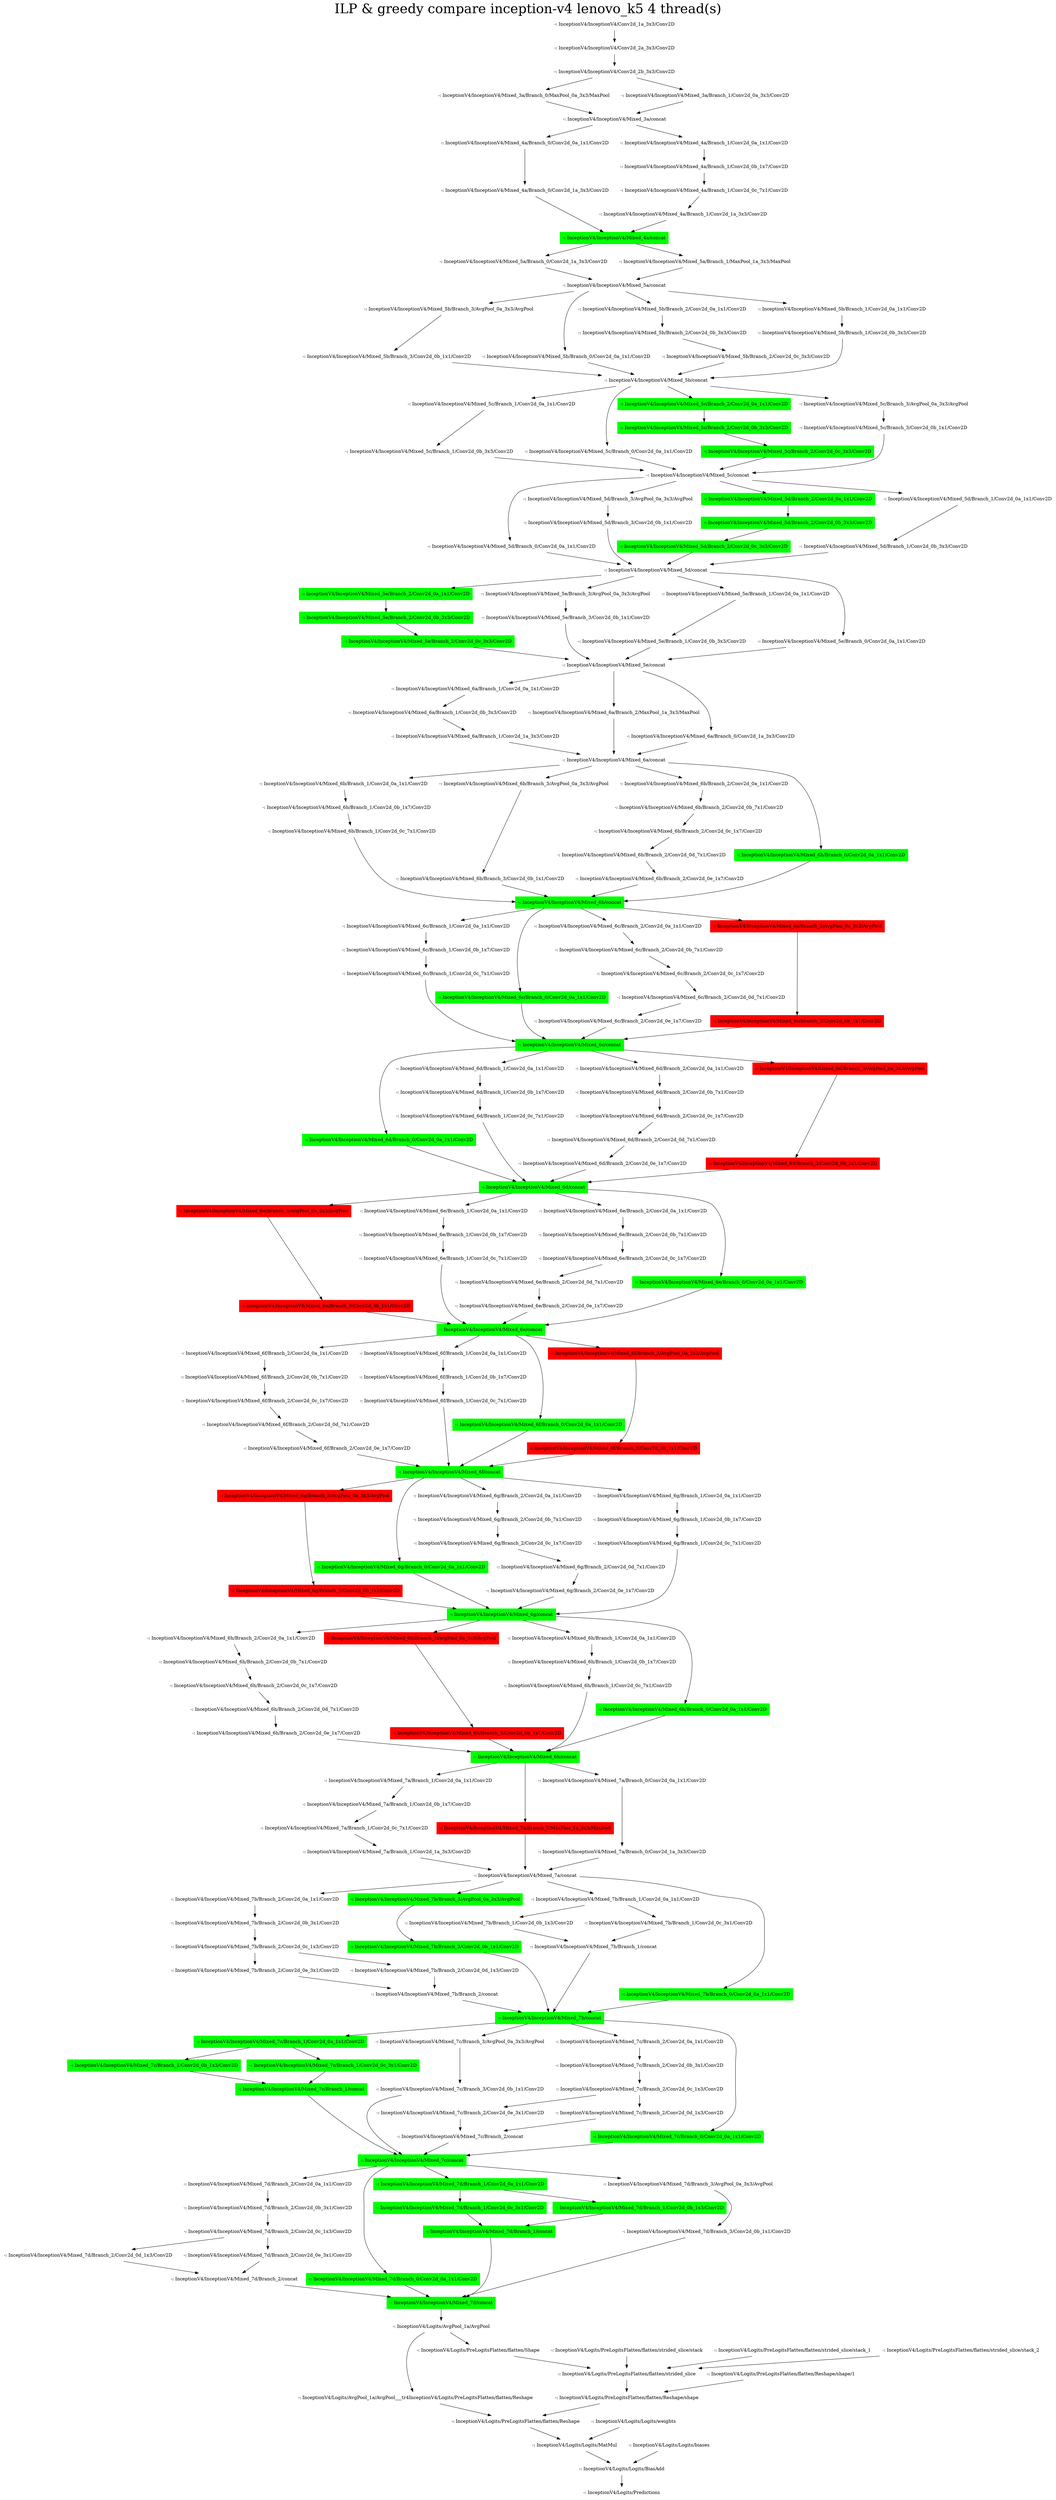 digraph G {
label     = "ILP & greedy compare inception-v4 lenovo_k5 4 thread(s)"
    labelloc  =  t // t: Place the graph's title on top.
    fontsize  = 40 // Make title stand out by giving a large font size
    fontcolor = black"-: InceptionV4/InceptionV4/Conv2d_1a_3x3/Conv2D"->"-: InceptionV4/InceptionV4/Conv2d_2a_3x3/Conv2D";
"-: InceptionV4/InceptionV4/Conv2d_1a_3x3/Conv2D" [shape=box,style=filled,color=white];
"-: InceptionV4/InceptionV4/Conv2d_2a_3x3/Conv2D"->"-: InceptionV4/InceptionV4/Conv2d_2b_3x3/Conv2D";
"-: InceptionV4/InceptionV4/Conv2d_2a_3x3/Conv2D" [shape=box,style=filled,color=white];
"-: InceptionV4/InceptionV4/Conv2d_2b_3x3/Conv2D"->"-: InceptionV4/InceptionV4/Mixed_3a/Branch_0/MaxPool_0a_3x3/MaxPool";
"-: InceptionV4/InceptionV4/Conv2d_2b_3x3/Conv2D"->"-: InceptionV4/InceptionV4/Mixed_3a/Branch_1/Conv2d_0a_3x3/Conv2D";
"-: InceptionV4/InceptionV4/Conv2d_2b_3x3/Conv2D" [shape=box,style=filled,color=white];
"-: InceptionV4/InceptionV4/Mixed_3a/Branch_0/MaxPool_0a_3x3/MaxPool"->"-: InceptionV4/InceptionV4/Mixed_3a/concat";
"-: InceptionV4/InceptionV4/Mixed_3a/Branch_0/MaxPool_0a_3x3/MaxPool" [shape=box,style=filled,color=white];
"-: InceptionV4/InceptionV4/Mixed_3a/Branch_1/Conv2d_0a_3x3/Conv2D"->"-: InceptionV4/InceptionV4/Mixed_3a/concat";
"-: InceptionV4/InceptionV4/Mixed_3a/Branch_1/Conv2d_0a_3x3/Conv2D" [shape=box,style=filled,color=white];
"-: InceptionV4/InceptionV4/Mixed_3a/concat"->"-: InceptionV4/InceptionV4/Mixed_4a/Branch_0/Conv2d_0a_1x1/Conv2D";
"-: InceptionV4/InceptionV4/Mixed_3a/concat"->"-: InceptionV4/InceptionV4/Mixed_4a/Branch_1/Conv2d_0a_1x1/Conv2D";
"-: InceptionV4/InceptionV4/Mixed_3a/concat" [shape=box,style=filled,color=white];
"-: InceptionV4/InceptionV4/Mixed_4a/Branch_0/Conv2d_0a_1x1/Conv2D"->"-: InceptionV4/InceptionV4/Mixed_4a/Branch_0/Conv2d_1a_3x3/Conv2D";
"-: InceptionV4/InceptionV4/Mixed_4a/Branch_0/Conv2d_0a_1x1/Conv2D" [shape=box,style=filled,color=white];
"-: InceptionV4/InceptionV4/Mixed_4a/Branch_0/Conv2d_1a_3x3/Conv2D"->"-: InceptionV4/InceptionV4/Mixed_4a/concat";
"-: InceptionV4/InceptionV4/Mixed_4a/Branch_0/Conv2d_1a_3x3/Conv2D" [shape=box,style=filled,color=white];
"-: InceptionV4/InceptionV4/Mixed_4a/Branch_1/Conv2d_0a_1x1/Conv2D"->"-: InceptionV4/InceptionV4/Mixed_4a/Branch_1/Conv2d_0b_1x7/Conv2D";
"-: InceptionV4/InceptionV4/Mixed_4a/Branch_1/Conv2d_0a_1x1/Conv2D" [shape=box,style=filled,color=white];
"-: InceptionV4/InceptionV4/Mixed_4a/Branch_1/Conv2d_0b_1x7/Conv2D"->"-: InceptionV4/InceptionV4/Mixed_4a/Branch_1/Conv2d_0c_7x1/Conv2D";
"-: InceptionV4/InceptionV4/Mixed_4a/Branch_1/Conv2d_0b_1x7/Conv2D" [shape=box,style=filled,color=white];
"-: InceptionV4/InceptionV4/Mixed_4a/Branch_1/Conv2d_0c_7x1/Conv2D"->"-: InceptionV4/InceptionV4/Mixed_4a/Branch_1/Conv2d_1a_3x3/Conv2D";
"-: InceptionV4/InceptionV4/Mixed_4a/Branch_1/Conv2d_0c_7x1/Conv2D" [shape=box,style=filled,color=white];
"-: InceptionV4/InceptionV4/Mixed_4a/Branch_1/Conv2d_1a_3x3/Conv2D"->"-: InceptionV4/InceptionV4/Mixed_4a/concat";
"-: InceptionV4/InceptionV4/Mixed_4a/Branch_1/Conv2d_1a_3x3/Conv2D" [shape=box,style=filled,color=white];
"-: InceptionV4/InceptionV4/Mixed_4a/concat"->"-: InceptionV4/InceptionV4/Mixed_5a/Branch_0/Conv2d_1a_3x3/Conv2D";
"-: InceptionV4/InceptionV4/Mixed_4a/concat"->"-: InceptionV4/InceptionV4/Mixed_5a/Branch_1/MaxPool_1a_3x3/MaxPool";
"-: InceptionV4/InceptionV4/Mixed_4a/concat" [shape=box,style=filled,color=green];
"-: InceptionV4/InceptionV4/Mixed_5a/Branch_0/Conv2d_1a_3x3/Conv2D"->"-: InceptionV4/InceptionV4/Mixed_5a/concat";
"-: InceptionV4/InceptionV4/Mixed_5a/Branch_0/Conv2d_1a_3x3/Conv2D" [shape=box,style=filled,color=white];
"-: InceptionV4/InceptionV4/Mixed_5a/Branch_1/MaxPool_1a_3x3/MaxPool"->"-: InceptionV4/InceptionV4/Mixed_5a/concat";
"-: InceptionV4/InceptionV4/Mixed_5a/Branch_1/MaxPool_1a_3x3/MaxPool" [shape=box,style=filled,color=white];
"-: InceptionV4/InceptionV4/Mixed_5a/concat"->"-: InceptionV4/InceptionV4/Mixed_5b/Branch_3/AvgPool_0a_3x3/AvgPool";
"-: InceptionV4/InceptionV4/Mixed_5a/concat"->"-: InceptionV4/InceptionV4/Mixed_5b/Branch_0/Conv2d_0a_1x1/Conv2D";
"-: InceptionV4/InceptionV4/Mixed_5a/concat"->"-: InceptionV4/InceptionV4/Mixed_5b/Branch_2/Conv2d_0a_1x1/Conv2D";
"-: InceptionV4/InceptionV4/Mixed_5a/concat"->"-: InceptionV4/InceptionV4/Mixed_5b/Branch_1/Conv2d_0a_1x1/Conv2D";
"-: InceptionV4/InceptionV4/Mixed_5a/concat" [shape=box,style=filled,color=white];
"-: InceptionV4/InceptionV4/Mixed_5b/Branch_0/Conv2d_0a_1x1/Conv2D"->"-: InceptionV4/InceptionV4/Mixed_5b/concat";
"-: InceptionV4/InceptionV4/Mixed_5b/Branch_0/Conv2d_0a_1x1/Conv2D" [shape=box,style=filled,color=white];
"-: InceptionV4/InceptionV4/Mixed_5b/Branch_1/Conv2d_0a_1x1/Conv2D"->"-: InceptionV4/InceptionV4/Mixed_5b/Branch_1/Conv2d_0b_3x3/Conv2D";
"-: InceptionV4/InceptionV4/Mixed_5b/Branch_1/Conv2d_0a_1x1/Conv2D" [shape=box,style=filled,color=white];
"-: InceptionV4/InceptionV4/Mixed_5b/Branch_1/Conv2d_0b_3x3/Conv2D"->"-: InceptionV4/InceptionV4/Mixed_5b/concat";
"-: InceptionV4/InceptionV4/Mixed_5b/Branch_1/Conv2d_0b_3x3/Conv2D" [shape=box,style=filled,color=white];
"-: InceptionV4/InceptionV4/Mixed_5b/Branch_2/Conv2d_0a_1x1/Conv2D"->"-: InceptionV4/InceptionV4/Mixed_5b/Branch_2/Conv2d_0b_3x3/Conv2D";
"-: InceptionV4/InceptionV4/Mixed_5b/Branch_2/Conv2d_0a_1x1/Conv2D" [shape=box,style=filled,color=white];
"-: InceptionV4/InceptionV4/Mixed_5b/Branch_2/Conv2d_0b_3x3/Conv2D"->"-: InceptionV4/InceptionV4/Mixed_5b/Branch_2/Conv2d_0c_3x3/Conv2D";
"-: InceptionV4/InceptionV4/Mixed_5b/Branch_2/Conv2d_0b_3x3/Conv2D" [shape=box,style=filled,color=white];
"-: InceptionV4/InceptionV4/Mixed_5b/Branch_2/Conv2d_0c_3x3/Conv2D"->"-: InceptionV4/InceptionV4/Mixed_5b/concat";
"-: InceptionV4/InceptionV4/Mixed_5b/Branch_2/Conv2d_0c_3x3/Conv2D" [shape=box,style=filled,color=white];
"-: InceptionV4/InceptionV4/Mixed_5b/Branch_3/AvgPool_0a_3x3/AvgPool"->"-: InceptionV4/InceptionV4/Mixed_5b/Branch_3/Conv2d_0b_1x1/Conv2D";
"-: InceptionV4/InceptionV4/Mixed_5b/Branch_3/AvgPool_0a_3x3/AvgPool" [shape=box,style=filled,color=white];
"-: InceptionV4/InceptionV4/Mixed_5b/Branch_3/Conv2d_0b_1x1/Conv2D"->"-: InceptionV4/InceptionV4/Mixed_5b/concat";
"-: InceptionV4/InceptionV4/Mixed_5b/Branch_3/Conv2d_0b_1x1/Conv2D" [shape=box,style=filled,color=white];
"-: InceptionV4/InceptionV4/Mixed_5b/concat"->"-: InceptionV4/InceptionV4/Mixed_5c/Branch_1/Conv2d_0a_1x1/Conv2D";
"-: InceptionV4/InceptionV4/Mixed_5b/concat"->"-: InceptionV4/InceptionV4/Mixed_5c/Branch_0/Conv2d_0a_1x1/Conv2D";
"-: InceptionV4/InceptionV4/Mixed_5b/concat"->"-: InceptionV4/InceptionV4/Mixed_5c/Branch_2/Conv2d_0a_1x1/Conv2D";
"-: InceptionV4/InceptionV4/Mixed_5b/concat"->"-: InceptionV4/InceptionV4/Mixed_5c/Branch_3/AvgPool_0a_3x3/AvgPool";
"-: InceptionV4/InceptionV4/Mixed_5b/concat" [shape=box,style=filled,color=white];
"-: InceptionV4/InceptionV4/Mixed_5c/Branch_0/Conv2d_0a_1x1/Conv2D"->"-: InceptionV4/InceptionV4/Mixed_5c/concat";
"-: InceptionV4/InceptionV4/Mixed_5c/Branch_0/Conv2d_0a_1x1/Conv2D" [shape=box,style=filled,color=white];
"-: InceptionV4/InceptionV4/Mixed_5c/Branch_1/Conv2d_0a_1x1/Conv2D"->"-: InceptionV4/InceptionV4/Mixed_5c/Branch_1/Conv2d_0b_3x3/Conv2D";
"-: InceptionV4/InceptionV4/Mixed_5c/Branch_1/Conv2d_0a_1x1/Conv2D" [shape=box,style=filled,color=white];
"-: InceptionV4/InceptionV4/Mixed_5c/Branch_1/Conv2d_0b_3x3/Conv2D"->"-: InceptionV4/InceptionV4/Mixed_5c/concat";
"-: InceptionV4/InceptionV4/Mixed_5c/Branch_1/Conv2d_0b_3x3/Conv2D" [shape=box,style=filled,color=white];
"-: InceptionV4/InceptionV4/Mixed_5c/Branch_2/Conv2d_0a_1x1/Conv2D"->"-: InceptionV4/InceptionV4/Mixed_5c/Branch_2/Conv2d_0b_3x3/Conv2D";
"-: InceptionV4/InceptionV4/Mixed_5c/Branch_2/Conv2d_0a_1x1/Conv2D" [shape=box,style=filled,color=green];
"-: InceptionV4/InceptionV4/Mixed_5c/Branch_2/Conv2d_0b_3x3/Conv2D"->"-: InceptionV4/InceptionV4/Mixed_5c/Branch_2/Conv2d_0c_3x3/Conv2D";
"-: InceptionV4/InceptionV4/Mixed_5c/Branch_2/Conv2d_0b_3x3/Conv2D" [shape=box,style=filled,color=green];
"-: InceptionV4/InceptionV4/Mixed_5c/Branch_2/Conv2d_0c_3x3/Conv2D"->"-: InceptionV4/InceptionV4/Mixed_5c/concat";
"-: InceptionV4/InceptionV4/Mixed_5c/Branch_2/Conv2d_0c_3x3/Conv2D" [shape=box,style=filled,color=green];
"-: InceptionV4/InceptionV4/Mixed_5c/Branch_3/AvgPool_0a_3x3/AvgPool"->"-: InceptionV4/InceptionV4/Mixed_5c/Branch_3/Conv2d_0b_1x1/Conv2D";
"-: InceptionV4/InceptionV4/Mixed_5c/Branch_3/AvgPool_0a_3x3/AvgPool" [shape=box,style=filled,color=white];
"-: InceptionV4/InceptionV4/Mixed_5c/Branch_3/Conv2d_0b_1x1/Conv2D"->"-: InceptionV4/InceptionV4/Mixed_5c/concat";
"-: InceptionV4/InceptionV4/Mixed_5c/Branch_3/Conv2d_0b_1x1/Conv2D" [shape=box,style=filled,color=white];
"-: InceptionV4/InceptionV4/Mixed_5c/concat"->"-: InceptionV4/InceptionV4/Mixed_5d/Branch_0/Conv2d_0a_1x1/Conv2D";
"-: InceptionV4/InceptionV4/Mixed_5c/concat"->"-: InceptionV4/InceptionV4/Mixed_5d/Branch_3/AvgPool_0a_3x3/AvgPool";
"-: InceptionV4/InceptionV4/Mixed_5c/concat"->"-: InceptionV4/InceptionV4/Mixed_5d/Branch_2/Conv2d_0a_1x1/Conv2D";
"-: InceptionV4/InceptionV4/Mixed_5c/concat"->"-: InceptionV4/InceptionV4/Mixed_5d/Branch_1/Conv2d_0a_1x1/Conv2D";
"-: InceptionV4/InceptionV4/Mixed_5c/concat" [shape=box,style=filled,color=white];
"-: InceptionV4/InceptionV4/Mixed_5d/Branch_0/Conv2d_0a_1x1/Conv2D"->"-: InceptionV4/InceptionV4/Mixed_5d/concat";
"-: InceptionV4/InceptionV4/Mixed_5d/Branch_0/Conv2d_0a_1x1/Conv2D" [shape=box,style=filled,color=white];
"-: InceptionV4/InceptionV4/Mixed_5d/Branch_1/Conv2d_0a_1x1/Conv2D"->"-: InceptionV4/InceptionV4/Mixed_5d/Branch_1/Conv2d_0b_3x3/Conv2D";
"-: InceptionV4/InceptionV4/Mixed_5d/Branch_1/Conv2d_0a_1x1/Conv2D" [shape=box,style=filled,color=white];
"-: InceptionV4/InceptionV4/Mixed_5d/Branch_1/Conv2d_0b_3x3/Conv2D"->"-: InceptionV4/InceptionV4/Mixed_5d/concat";
"-: InceptionV4/InceptionV4/Mixed_5d/Branch_1/Conv2d_0b_3x3/Conv2D" [shape=box,style=filled,color=white];
"-: InceptionV4/InceptionV4/Mixed_5d/Branch_2/Conv2d_0a_1x1/Conv2D"->"-: InceptionV4/InceptionV4/Mixed_5d/Branch_2/Conv2d_0b_3x3/Conv2D";
"-: InceptionV4/InceptionV4/Mixed_5d/Branch_2/Conv2d_0a_1x1/Conv2D" [shape=box,style=filled,color=green];
"-: InceptionV4/InceptionV4/Mixed_5d/Branch_2/Conv2d_0b_3x3/Conv2D"->"-: InceptionV4/InceptionV4/Mixed_5d/Branch_2/Conv2d_0c_3x3/Conv2D";
"-: InceptionV4/InceptionV4/Mixed_5d/Branch_2/Conv2d_0b_3x3/Conv2D" [shape=box,style=filled,color=green];
"-: InceptionV4/InceptionV4/Mixed_5d/Branch_2/Conv2d_0c_3x3/Conv2D"->"-: InceptionV4/InceptionV4/Mixed_5d/concat";
"-: InceptionV4/InceptionV4/Mixed_5d/Branch_2/Conv2d_0c_3x3/Conv2D" [shape=box,style=filled,color=green];
"-: InceptionV4/InceptionV4/Mixed_5d/Branch_3/AvgPool_0a_3x3/AvgPool"->"-: InceptionV4/InceptionV4/Mixed_5d/Branch_3/Conv2d_0b_1x1/Conv2D";
"-: InceptionV4/InceptionV4/Mixed_5d/Branch_3/AvgPool_0a_3x3/AvgPool" [shape=box,style=filled,color=white];
"-: InceptionV4/InceptionV4/Mixed_5d/Branch_3/Conv2d_0b_1x1/Conv2D"->"-: InceptionV4/InceptionV4/Mixed_5d/concat";
"-: InceptionV4/InceptionV4/Mixed_5d/Branch_3/Conv2d_0b_1x1/Conv2D" [shape=box,style=filled,color=white];
"-: InceptionV4/InceptionV4/Mixed_5d/concat"->"-: InceptionV4/InceptionV4/Mixed_5e/Branch_2/Conv2d_0a_1x1/Conv2D";
"-: InceptionV4/InceptionV4/Mixed_5d/concat"->"-: InceptionV4/InceptionV4/Mixed_5e/Branch_3/AvgPool_0a_3x3/AvgPool";
"-: InceptionV4/InceptionV4/Mixed_5d/concat"->"-: InceptionV4/InceptionV4/Mixed_5e/Branch_1/Conv2d_0a_1x1/Conv2D";
"-: InceptionV4/InceptionV4/Mixed_5d/concat"->"-: InceptionV4/InceptionV4/Mixed_5e/Branch_0/Conv2d_0a_1x1/Conv2D";
"-: InceptionV4/InceptionV4/Mixed_5d/concat" [shape=box,style=filled,color=white];
"-: InceptionV4/InceptionV4/Mixed_5e/Branch_0/Conv2d_0a_1x1/Conv2D"->"-: InceptionV4/InceptionV4/Mixed_5e/concat";
"-: InceptionV4/InceptionV4/Mixed_5e/Branch_0/Conv2d_0a_1x1/Conv2D" [shape=box,style=filled,color=white];
"-: InceptionV4/InceptionV4/Mixed_5e/Branch_1/Conv2d_0a_1x1/Conv2D"->"-: InceptionV4/InceptionV4/Mixed_5e/Branch_1/Conv2d_0b_3x3/Conv2D";
"-: InceptionV4/InceptionV4/Mixed_5e/Branch_1/Conv2d_0a_1x1/Conv2D" [shape=box,style=filled,color=white];
"-: InceptionV4/InceptionV4/Mixed_5e/Branch_1/Conv2d_0b_3x3/Conv2D"->"-: InceptionV4/InceptionV4/Mixed_5e/concat";
"-: InceptionV4/InceptionV4/Mixed_5e/Branch_1/Conv2d_0b_3x3/Conv2D" [shape=box,style=filled,color=white];
"-: InceptionV4/InceptionV4/Mixed_5e/Branch_2/Conv2d_0a_1x1/Conv2D"->"-: InceptionV4/InceptionV4/Mixed_5e/Branch_2/Conv2d_0b_3x3/Conv2D";
"-: InceptionV4/InceptionV4/Mixed_5e/Branch_2/Conv2d_0a_1x1/Conv2D" [shape=box,style=filled,color=green];
"-: InceptionV4/InceptionV4/Mixed_5e/Branch_2/Conv2d_0b_3x3/Conv2D"->"-: InceptionV4/InceptionV4/Mixed_5e/Branch_2/Conv2d_0c_3x3/Conv2D";
"-: InceptionV4/InceptionV4/Mixed_5e/Branch_2/Conv2d_0b_3x3/Conv2D" [shape=box,style=filled,color=green];
"-: InceptionV4/InceptionV4/Mixed_5e/Branch_2/Conv2d_0c_3x3/Conv2D"->"-: InceptionV4/InceptionV4/Mixed_5e/concat";
"-: InceptionV4/InceptionV4/Mixed_5e/Branch_2/Conv2d_0c_3x3/Conv2D" [shape=box,style=filled,color=green];
"-: InceptionV4/InceptionV4/Mixed_5e/Branch_3/AvgPool_0a_3x3/AvgPool"->"-: InceptionV4/InceptionV4/Mixed_5e/Branch_3/Conv2d_0b_1x1/Conv2D";
"-: InceptionV4/InceptionV4/Mixed_5e/Branch_3/AvgPool_0a_3x3/AvgPool" [shape=box,style=filled,color=white];
"-: InceptionV4/InceptionV4/Mixed_5e/Branch_3/Conv2d_0b_1x1/Conv2D"->"-: InceptionV4/InceptionV4/Mixed_5e/concat";
"-: InceptionV4/InceptionV4/Mixed_5e/Branch_3/Conv2d_0b_1x1/Conv2D" [shape=box,style=filled,color=white];
"-: InceptionV4/InceptionV4/Mixed_5e/concat"->"-: InceptionV4/InceptionV4/Mixed_6a/Branch_1/Conv2d_0a_1x1/Conv2D";
"-: InceptionV4/InceptionV4/Mixed_5e/concat"->"-: InceptionV4/InceptionV4/Mixed_6a/Branch_2/MaxPool_1a_3x3/MaxPool";
"-: InceptionV4/InceptionV4/Mixed_5e/concat"->"-: InceptionV4/InceptionV4/Mixed_6a/Branch_0/Conv2d_1a_3x3/Conv2D";
"-: InceptionV4/InceptionV4/Mixed_5e/concat" [shape=box,style=filled,color=white];
"-: InceptionV4/InceptionV4/Mixed_6a/Branch_0/Conv2d_1a_3x3/Conv2D"->"-: InceptionV4/InceptionV4/Mixed_6a/concat";
"-: InceptionV4/InceptionV4/Mixed_6a/Branch_0/Conv2d_1a_3x3/Conv2D" [shape=box,style=filled,color=white];
"-: InceptionV4/InceptionV4/Mixed_6a/Branch_1/Conv2d_0a_1x1/Conv2D"->"-: InceptionV4/InceptionV4/Mixed_6a/Branch_1/Conv2d_0b_3x3/Conv2D";
"-: InceptionV4/InceptionV4/Mixed_6a/Branch_1/Conv2d_0a_1x1/Conv2D" [shape=box,style=filled,color=white];
"-: InceptionV4/InceptionV4/Mixed_6a/Branch_1/Conv2d_0b_3x3/Conv2D"->"-: InceptionV4/InceptionV4/Mixed_6a/Branch_1/Conv2d_1a_3x3/Conv2D";
"-: InceptionV4/InceptionV4/Mixed_6a/Branch_1/Conv2d_0b_3x3/Conv2D" [shape=box,style=filled,color=white];
"-: InceptionV4/InceptionV4/Mixed_6a/Branch_1/Conv2d_1a_3x3/Conv2D"->"-: InceptionV4/InceptionV4/Mixed_6a/concat";
"-: InceptionV4/InceptionV4/Mixed_6a/Branch_1/Conv2d_1a_3x3/Conv2D" [shape=box,style=filled,color=white];
"-: InceptionV4/InceptionV4/Mixed_6a/Branch_2/MaxPool_1a_3x3/MaxPool"->"-: InceptionV4/InceptionV4/Mixed_6a/concat";
"-: InceptionV4/InceptionV4/Mixed_6a/Branch_2/MaxPool_1a_3x3/MaxPool" [shape=box,style=filled,color=white];
"-: InceptionV4/InceptionV4/Mixed_6a/concat"->"-: InceptionV4/InceptionV4/Mixed_6b/Branch_1/Conv2d_0a_1x1/Conv2D";
"-: InceptionV4/InceptionV4/Mixed_6a/concat"->"-: InceptionV4/InceptionV4/Mixed_6b/Branch_3/AvgPool_0a_3x3/AvgPool";
"-: InceptionV4/InceptionV4/Mixed_6a/concat"->"-: InceptionV4/InceptionV4/Mixed_6b/Branch_2/Conv2d_0a_1x1/Conv2D";
"-: InceptionV4/InceptionV4/Mixed_6a/concat"->"-: InceptionV4/InceptionV4/Mixed_6b/Branch_0/Conv2d_0a_1x1/Conv2D";
"-: InceptionV4/InceptionV4/Mixed_6a/concat" [shape=box,style=filled,color=white];
"-: InceptionV4/InceptionV4/Mixed_6b/Branch_0/Conv2d_0a_1x1/Conv2D"->"-: InceptionV4/InceptionV4/Mixed_6b/concat";
"-: InceptionV4/InceptionV4/Mixed_6b/Branch_0/Conv2d_0a_1x1/Conv2D" [shape=box,style=filled,color=green];
"-: InceptionV4/InceptionV4/Mixed_6b/Branch_1/Conv2d_0a_1x1/Conv2D"->"-: InceptionV4/InceptionV4/Mixed_6b/Branch_1/Conv2d_0b_1x7/Conv2D";
"-: InceptionV4/InceptionV4/Mixed_6b/Branch_1/Conv2d_0a_1x1/Conv2D" [shape=box,style=filled,color=white];
"-: InceptionV4/InceptionV4/Mixed_6b/Branch_1/Conv2d_0b_1x7/Conv2D"->"-: InceptionV4/InceptionV4/Mixed_6b/Branch_1/Conv2d_0c_7x1/Conv2D";
"-: InceptionV4/InceptionV4/Mixed_6b/Branch_1/Conv2d_0b_1x7/Conv2D" [shape=box,style=filled,color=white];
"-: InceptionV4/InceptionV4/Mixed_6b/Branch_1/Conv2d_0c_7x1/Conv2D"->"-: InceptionV4/InceptionV4/Mixed_6b/concat";
"-: InceptionV4/InceptionV4/Mixed_6b/Branch_1/Conv2d_0c_7x1/Conv2D" [shape=box,style=filled,color=white];
"-: InceptionV4/InceptionV4/Mixed_6b/Branch_2/Conv2d_0a_1x1/Conv2D"->"-: InceptionV4/InceptionV4/Mixed_6b/Branch_2/Conv2d_0b_7x1/Conv2D";
"-: InceptionV4/InceptionV4/Mixed_6b/Branch_2/Conv2d_0a_1x1/Conv2D" [shape=box,style=filled,color=white];
"-: InceptionV4/InceptionV4/Mixed_6b/Branch_2/Conv2d_0b_7x1/Conv2D"->"-: InceptionV4/InceptionV4/Mixed_6b/Branch_2/Conv2d_0c_1x7/Conv2D";
"-: InceptionV4/InceptionV4/Mixed_6b/Branch_2/Conv2d_0b_7x1/Conv2D" [shape=box,style=filled,color=white];
"-: InceptionV4/InceptionV4/Mixed_6b/Branch_2/Conv2d_0c_1x7/Conv2D"->"-: InceptionV4/InceptionV4/Mixed_6b/Branch_2/Conv2d_0d_7x1/Conv2D";
"-: InceptionV4/InceptionV4/Mixed_6b/Branch_2/Conv2d_0c_1x7/Conv2D" [shape=box,style=filled,color=white];
"-: InceptionV4/InceptionV4/Mixed_6b/Branch_2/Conv2d_0d_7x1/Conv2D"->"-: InceptionV4/InceptionV4/Mixed_6b/Branch_2/Conv2d_0e_1x7/Conv2D";
"-: InceptionV4/InceptionV4/Mixed_6b/Branch_2/Conv2d_0d_7x1/Conv2D" [shape=box,style=filled,color=white];
"-: InceptionV4/InceptionV4/Mixed_6b/Branch_2/Conv2d_0e_1x7/Conv2D"->"-: InceptionV4/InceptionV4/Mixed_6b/concat";
"-: InceptionV4/InceptionV4/Mixed_6b/Branch_2/Conv2d_0e_1x7/Conv2D" [shape=box,style=filled,color=white];
"-: InceptionV4/InceptionV4/Mixed_6b/Branch_3/AvgPool_0a_3x3/AvgPool"->"-: InceptionV4/InceptionV4/Mixed_6b/Branch_3/Conv2d_0b_1x1/Conv2D";
"-: InceptionV4/InceptionV4/Mixed_6b/Branch_3/AvgPool_0a_3x3/AvgPool" [shape=box,style=filled,color=white];
"-: InceptionV4/InceptionV4/Mixed_6b/Branch_3/Conv2d_0b_1x1/Conv2D"->"-: InceptionV4/InceptionV4/Mixed_6b/concat";
"-: InceptionV4/InceptionV4/Mixed_6b/Branch_3/Conv2d_0b_1x1/Conv2D" [shape=box,style=filled,color=white];
"-: InceptionV4/InceptionV4/Mixed_6b/concat"->"-: InceptionV4/InceptionV4/Mixed_6c/Branch_1/Conv2d_0a_1x1/Conv2D";
"-: InceptionV4/InceptionV4/Mixed_6b/concat"->"-: InceptionV4/InceptionV4/Mixed_6c/Branch_0/Conv2d_0a_1x1/Conv2D";
"-: InceptionV4/InceptionV4/Mixed_6b/concat"->"-: InceptionV4/InceptionV4/Mixed_6c/Branch_2/Conv2d_0a_1x1/Conv2D";
"-: InceptionV4/InceptionV4/Mixed_6b/concat"->"-: InceptionV4/InceptionV4/Mixed_6c/Branch_3/AvgPool_0a_3x3/AvgPool";
"-: InceptionV4/InceptionV4/Mixed_6b/concat" [shape=box,style=filled,color=green];
"-: InceptionV4/InceptionV4/Mixed_6c/Branch_0/Conv2d_0a_1x1/Conv2D"->"-: InceptionV4/InceptionV4/Mixed_6c/concat";
"-: InceptionV4/InceptionV4/Mixed_6c/Branch_0/Conv2d_0a_1x1/Conv2D" [shape=box,style=filled,color=green];
"-: InceptionV4/InceptionV4/Mixed_6c/Branch_1/Conv2d_0a_1x1/Conv2D"->"-: InceptionV4/InceptionV4/Mixed_6c/Branch_1/Conv2d_0b_1x7/Conv2D";
"-: InceptionV4/InceptionV4/Mixed_6c/Branch_1/Conv2d_0a_1x1/Conv2D" [shape=box,style=filled,color=white];
"-: InceptionV4/InceptionV4/Mixed_6c/Branch_1/Conv2d_0b_1x7/Conv2D"->"-: InceptionV4/InceptionV4/Mixed_6c/Branch_1/Conv2d_0c_7x1/Conv2D";
"-: InceptionV4/InceptionV4/Mixed_6c/Branch_1/Conv2d_0b_1x7/Conv2D" [shape=box,style=filled,color=white];
"-: InceptionV4/InceptionV4/Mixed_6c/Branch_1/Conv2d_0c_7x1/Conv2D"->"-: InceptionV4/InceptionV4/Mixed_6c/concat";
"-: InceptionV4/InceptionV4/Mixed_6c/Branch_1/Conv2d_0c_7x1/Conv2D" [shape=box,style=filled,color=white];
"-: InceptionV4/InceptionV4/Mixed_6c/Branch_2/Conv2d_0a_1x1/Conv2D"->"-: InceptionV4/InceptionV4/Mixed_6c/Branch_2/Conv2d_0b_7x1/Conv2D";
"-: InceptionV4/InceptionV4/Mixed_6c/Branch_2/Conv2d_0a_1x1/Conv2D" [shape=box,style=filled,color=white];
"-: InceptionV4/InceptionV4/Mixed_6c/Branch_2/Conv2d_0b_7x1/Conv2D"->"-: InceptionV4/InceptionV4/Mixed_6c/Branch_2/Conv2d_0c_1x7/Conv2D";
"-: InceptionV4/InceptionV4/Mixed_6c/Branch_2/Conv2d_0b_7x1/Conv2D" [shape=box,style=filled,color=white];
"-: InceptionV4/InceptionV4/Mixed_6c/Branch_2/Conv2d_0c_1x7/Conv2D"->"-: InceptionV4/InceptionV4/Mixed_6c/Branch_2/Conv2d_0d_7x1/Conv2D";
"-: InceptionV4/InceptionV4/Mixed_6c/Branch_2/Conv2d_0c_1x7/Conv2D" [shape=box,style=filled,color=white];
"-: InceptionV4/InceptionV4/Mixed_6c/Branch_2/Conv2d_0d_7x1/Conv2D"->"-: InceptionV4/InceptionV4/Mixed_6c/Branch_2/Conv2d_0e_1x7/Conv2D";
"-: InceptionV4/InceptionV4/Mixed_6c/Branch_2/Conv2d_0d_7x1/Conv2D" [shape=box,style=filled,color=white];
"-: InceptionV4/InceptionV4/Mixed_6c/Branch_2/Conv2d_0e_1x7/Conv2D"->"-: InceptionV4/InceptionV4/Mixed_6c/concat";
"-: InceptionV4/InceptionV4/Mixed_6c/Branch_2/Conv2d_0e_1x7/Conv2D" [shape=box,style=filled,color=white];
"-: InceptionV4/InceptionV4/Mixed_6c/Branch_3/AvgPool_0a_3x3/AvgPool"->"-: InceptionV4/InceptionV4/Mixed_6c/Branch_3/Conv2d_0b_1x1/Conv2D";
"-: InceptionV4/InceptionV4/Mixed_6c/Branch_3/AvgPool_0a_3x3/AvgPool" [shape=box,style=filled,color=red];
"-: InceptionV4/InceptionV4/Mixed_6c/Branch_3/Conv2d_0b_1x1/Conv2D"->"-: InceptionV4/InceptionV4/Mixed_6c/concat";
"-: InceptionV4/InceptionV4/Mixed_6c/Branch_3/Conv2d_0b_1x1/Conv2D" [shape=box,style=filled,color=red];
"-: InceptionV4/InceptionV4/Mixed_6c/concat"->"-: InceptionV4/InceptionV4/Mixed_6d/Branch_0/Conv2d_0a_1x1/Conv2D";
"-: InceptionV4/InceptionV4/Mixed_6c/concat"->"-: InceptionV4/InceptionV4/Mixed_6d/Branch_1/Conv2d_0a_1x1/Conv2D";
"-: InceptionV4/InceptionV4/Mixed_6c/concat"->"-: InceptionV4/InceptionV4/Mixed_6d/Branch_2/Conv2d_0a_1x1/Conv2D";
"-: InceptionV4/InceptionV4/Mixed_6c/concat"->"-: InceptionV4/InceptionV4/Mixed_6d/Branch_3/AvgPool_0a_3x3/AvgPool";
"-: InceptionV4/InceptionV4/Mixed_6c/concat" [shape=box,style=filled,color=green];
"-: InceptionV4/InceptionV4/Mixed_6d/Branch_0/Conv2d_0a_1x1/Conv2D"->"-: InceptionV4/InceptionV4/Mixed_6d/concat";
"-: InceptionV4/InceptionV4/Mixed_6d/Branch_0/Conv2d_0a_1x1/Conv2D" [shape=box,style=filled,color=green];
"-: InceptionV4/InceptionV4/Mixed_6d/Branch_1/Conv2d_0a_1x1/Conv2D"->"-: InceptionV4/InceptionV4/Mixed_6d/Branch_1/Conv2d_0b_1x7/Conv2D";
"-: InceptionV4/InceptionV4/Mixed_6d/Branch_1/Conv2d_0a_1x1/Conv2D" [shape=box,style=filled,color=white];
"-: InceptionV4/InceptionV4/Mixed_6d/Branch_1/Conv2d_0b_1x7/Conv2D"->"-: InceptionV4/InceptionV4/Mixed_6d/Branch_1/Conv2d_0c_7x1/Conv2D";
"-: InceptionV4/InceptionV4/Mixed_6d/Branch_1/Conv2d_0b_1x7/Conv2D" [shape=box,style=filled,color=white];
"-: InceptionV4/InceptionV4/Mixed_6d/Branch_1/Conv2d_0c_7x1/Conv2D"->"-: InceptionV4/InceptionV4/Mixed_6d/concat";
"-: InceptionV4/InceptionV4/Mixed_6d/Branch_1/Conv2d_0c_7x1/Conv2D" [shape=box,style=filled,color=white];
"-: InceptionV4/InceptionV4/Mixed_6d/Branch_2/Conv2d_0a_1x1/Conv2D"->"-: InceptionV4/InceptionV4/Mixed_6d/Branch_2/Conv2d_0b_7x1/Conv2D";
"-: InceptionV4/InceptionV4/Mixed_6d/Branch_2/Conv2d_0a_1x1/Conv2D" [shape=box,style=filled,color=white];
"-: InceptionV4/InceptionV4/Mixed_6d/Branch_2/Conv2d_0b_7x1/Conv2D"->"-: InceptionV4/InceptionV4/Mixed_6d/Branch_2/Conv2d_0c_1x7/Conv2D";
"-: InceptionV4/InceptionV4/Mixed_6d/Branch_2/Conv2d_0b_7x1/Conv2D" [shape=box,style=filled,color=white];
"-: InceptionV4/InceptionV4/Mixed_6d/Branch_2/Conv2d_0c_1x7/Conv2D"->"-: InceptionV4/InceptionV4/Mixed_6d/Branch_2/Conv2d_0d_7x1/Conv2D";
"-: InceptionV4/InceptionV4/Mixed_6d/Branch_2/Conv2d_0c_1x7/Conv2D" [shape=box,style=filled,color=white];
"-: InceptionV4/InceptionV4/Mixed_6d/Branch_2/Conv2d_0d_7x1/Conv2D"->"-: InceptionV4/InceptionV4/Mixed_6d/Branch_2/Conv2d_0e_1x7/Conv2D";
"-: InceptionV4/InceptionV4/Mixed_6d/Branch_2/Conv2d_0d_7x1/Conv2D" [shape=box,style=filled,color=white];
"-: InceptionV4/InceptionV4/Mixed_6d/Branch_2/Conv2d_0e_1x7/Conv2D"->"-: InceptionV4/InceptionV4/Mixed_6d/concat";
"-: InceptionV4/InceptionV4/Mixed_6d/Branch_2/Conv2d_0e_1x7/Conv2D" [shape=box,style=filled,color=white];
"-: InceptionV4/InceptionV4/Mixed_6d/Branch_3/AvgPool_0a_3x3/AvgPool"->"-: InceptionV4/InceptionV4/Mixed_6d/Branch_3/Conv2d_0b_1x1/Conv2D";
"-: InceptionV4/InceptionV4/Mixed_6d/Branch_3/AvgPool_0a_3x3/AvgPool" [shape=box,style=filled,color=red];
"-: InceptionV4/InceptionV4/Mixed_6d/Branch_3/Conv2d_0b_1x1/Conv2D"->"-: InceptionV4/InceptionV4/Mixed_6d/concat";
"-: InceptionV4/InceptionV4/Mixed_6d/Branch_3/Conv2d_0b_1x1/Conv2D" [shape=box,style=filled,color=red];
"-: InceptionV4/InceptionV4/Mixed_6d/concat"->"-: InceptionV4/InceptionV4/Mixed_6e/Branch_3/AvgPool_0a_3x3/AvgPool";
"-: InceptionV4/InceptionV4/Mixed_6d/concat"->"-: InceptionV4/InceptionV4/Mixed_6e/Branch_1/Conv2d_0a_1x1/Conv2D";
"-: InceptionV4/InceptionV4/Mixed_6d/concat"->"-: InceptionV4/InceptionV4/Mixed_6e/Branch_2/Conv2d_0a_1x1/Conv2D";
"-: InceptionV4/InceptionV4/Mixed_6d/concat"->"-: InceptionV4/InceptionV4/Mixed_6e/Branch_0/Conv2d_0a_1x1/Conv2D";
"-: InceptionV4/InceptionV4/Mixed_6d/concat" [shape=box,style=filled,color=green];
"-: InceptionV4/InceptionV4/Mixed_6e/Branch_0/Conv2d_0a_1x1/Conv2D"->"-: InceptionV4/InceptionV4/Mixed_6e/concat";
"-: InceptionV4/InceptionV4/Mixed_6e/Branch_0/Conv2d_0a_1x1/Conv2D" [shape=box,style=filled,color=green];
"-: InceptionV4/InceptionV4/Mixed_6e/Branch_1/Conv2d_0a_1x1/Conv2D"->"-: InceptionV4/InceptionV4/Mixed_6e/Branch_1/Conv2d_0b_1x7/Conv2D";
"-: InceptionV4/InceptionV4/Mixed_6e/Branch_1/Conv2d_0a_1x1/Conv2D" [shape=box,style=filled,color=white];
"-: InceptionV4/InceptionV4/Mixed_6e/Branch_1/Conv2d_0b_1x7/Conv2D"->"-: InceptionV4/InceptionV4/Mixed_6e/Branch_1/Conv2d_0c_7x1/Conv2D";
"-: InceptionV4/InceptionV4/Mixed_6e/Branch_1/Conv2d_0b_1x7/Conv2D" [shape=box,style=filled,color=white];
"-: InceptionV4/InceptionV4/Mixed_6e/Branch_1/Conv2d_0c_7x1/Conv2D"->"-: InceptionV4/InceptionV4/Mixed_6e/concat";
"-: InceptionV4/InceptionV4/Mixed_6e/Branch_1/Conv2d_0c_7x1/Conv2D" [shape=box,style=filled,color=white];
"-: InceptionV4/InceptionV4/Mixed_6e/Branch_2/Conv2d_0a_1x1/Conv2D"->"-: InceptionV4/InceptionV4/Mixed_6e/Branch_2/Conv2d_0b_7x1/Conv2D";
"-: InceptionV4/InceptionV4/Mixed_6e/Branch_2/Conv2d_0a_1x1/Conv2D" [shape=box,style=filled,color=white];
"-: InceptionV4/InceptionV4/Mixed_6e/Branch_2/Conv2d_0b_7x1/Conv2D"->"-: InceptionV4/InceptionV4/Mixed_6e/Branch_2/Conv2d_0c_1x7/Conv2D";
"-: InceptionV4/InceptionV4/Mixed_6e/Branch_2/Conv2d_0b_7x1/Conv2D" [shape=box,style=filled,color=white];
"-: InceptionV4/InceptionV4/Mixed_6e/Branch_2/Conv2d_0c_1x7/Conv2D"->"-: InceptionV4/InceptionV4/Mixed_6e/Branch_2/Conv2d_0d_7x1/Conv2D";
"-: InceptionV4/InceptionV4/Mixed_6e/Branch_2/Conv2d_0c_1x7/Conv2D" [shape=box,style=filled,color=white];
"-: InceptionV4/InceptionV4/Mixed_6e/Branch_2/Conv2d_0d_7x1/Conv2D"->"-: InceptionV4/InceptionV4/Mixed_6e/Branch_2/Conv2d_0e_1x7/Conv2D";
"-: InceptionV4/InceptionV4/Mixed_6e/Branch_2/Conv2d_0d_7x1/Conv2D" [shape=box,style=filled,color=white];
"-: InceptionV4/InceptionV4/Mixed_6e/Branch_2/Conv2d_0e_1x7/Conv2D"->"-: InceptionV4/InceptionV4/Mixed_6e/concat";
"-: InceptionV4/InceptionV4/Mixed_6e/Branch_2/Conv2d_0e_1x7/Conv2D" [shape=box,style=filled,color=white];
"-: InceptionV4/InceptionV4/Mixed_6e/Branch_3/AvgPool_0a_3x3/AvgPool"->"-: InceptionV4/InceptionV4/Mixed_6e/Branch_3/Conv2d_0b_1x1/Conv2D";
"-: InceptionV4/InceptionV4/Mixed_6e/Branch_3/AvgPool_0a_3x3/AvgPool" [shape=box,style=filled,color=red];
"-: InceptionV4/InceptionV4/Mixed_6e/Branch_3/Conv2d_0b_1x1/Conv2D"->"-: InceptionV4/InceptionV4/Mixed_6e/concat";
"-: InceptionV4/InceptionV4/Mixed_6e/Branch_3/Conv2d_0b_1x1/Conv2D" [shape=box,style=filled,color=red];
"-: InceptionV4/InceptionV4/Mixed_6e/concat"->"-: InceptionV4/InceptionV4/Mixed_6f/Branch_2/Conv2d_0a_1x1/Conv2D";
"-: InceptionV4/InceptionV4/Mixed_6e/concat"->"-: InceptionV4/InceptionV4/Mixed_6f/Branch_1/Conv2d_0a_1x1/Conv2D";
"-: InceptionV4/InceptionV4/Mixed_6e/concat"->"-: InceptionV4/InceptionV4/Mixed_6f/Branch_0/Conv2d_0a_1x1/Conv2D";
"-: InceptionV4/InceptionV4/Mixed_6e/concat"->"-: InceptionV4/InceptionV4/Mixed_6f/Branch_3/AvgPool_0a_3x3/AvgPool";
"-: InceptionV4/InceptionV4/Mixed_6e/concat" [shape=box,style=filled,color=green];
"-: InceptionV4/InceptionV4/Mixed_6f/Branch_0/Conv2d_0a_1x1/Conv2D"->"-: InceptionV4/InceptionV4/Mixed_6f/concat";
"-: InceptionV4/InceptionV4/Mixed_6f/Branch_0/Conv2d_0a_1x1/Conv2D" [shape=box,style=filled,color=green];
"-: InceptionV4/InceptionV4/Mixed_6f/Branch_1/Conv2d_0a_1x1/Conv2D"->"-: InceptionV4/InceptionV4/Mixed_6f/Branch_1/Conv2d_0b_1x7/Conv2D";
"-: InceptionV4/InceptionV4/Mixed_6f/Branch_1/Conv2d_0a_1x1/Conv2D" [shape=box,style=filled,color=white];
"-: InceptionV4/InceptionV4/Mixed_6f/Branch_1/Conv2d_0b_1x7/Conv2D"->"-: InceptionV4/InceptionV4/Mixed_6f/Branch_1/Conv2d_0c_7x1/Conv2D";
"-: InceptionV4/InceptionV4/Mixed_6f/Branch_1/Conv2d_0b_1x7/Conv2D" [shape=box,style=filled,color=white];
"-: InceptionV4/InceptionV4/Mixed_6f/Branch_1/Conv2d_0c_7x1/Conv2D"->"-: InceptionV4/InceptionV4/Mixed_6f/concat";
"-: InceptionV4/InceptionV4/Mixed_6f/Branch_1/Conv2d_0c_7x1/Conv2D" [shape=box,style=filled,color=white];
"-: InceptionV4/InceptionV4/Mixed_6f/Branch_2/Conv2d_0a_1x1/Conv2D"->"-: InceptionV4/InceptionV4/Mixed_6f/Branch_2/Conv2d_0b_7x1/Conv2D";
"-: InceptionV4/InceptionV4/Mixed_6f/Branch_2/Conv2d_0a_1x1/Conv2D" [shape=box,style=filled,color=white];
"-: InceptionV4/InceptionV4/Mixed_6f/Branch_2/Conv2d_0b_7x1/Conv2D"->"-: InceptionV4/InceptionV4/Mixed_6f/Branch_2/Conv2d_0c_1x7/Conv2D";
"-: InceptionV4/InceptionV4/Mixed_6f/Branch_2/Conv2d_0b_7x1/Conv2D" [shape=box,style=filled,color=white];
"-: InceptionV4/InceptionV4/Mixed_6f/Branch_2/Conv2d_0c_1x7/Conv2D"->"-: InceptionV4/InceptionV4/Mixed_6f/Branch_2/Conv2d_0d_7x1/Conv2D";
"-: InceptionV4/InceptionV4/Mixed_6f/Branch_2/Conv2d_0c_1x7/Conv2D" [shape=box,style=filled,color=white];
"-: InceptionV4/InceptionV4/Mixed_6f/Branch_2/Conv2d_0d_7x1/Conv2D"->"-: InceptionV4/InceptionV4/Mixed_6f/Branch_2/Conv2d_0e_1x7/Conv2D";
"-: InceptionV4/InceptionV4/Mixed_6f/Branch_2/Conv2d_0d_7x1/Conv2D" [shape=box,style=filled,color=white];
"-: InceptionV4/InceptionV4/Mixed_6f/Branch_2/Conv2d_0e_1x7/Conv2D"->"-: InceptionV4/InceptionV4/Mixed_6f/concat";
"-: InceptionV4/InceptionV4/Mixed_6f/Branch_2/Conv2d_0e_1x7/Conv2D" [shape=box,style=filled,color=white];
"-: InceptionV4/InceptionV4/Mixed_6f/Branch_3/AvgPool_0a_3x3/AvgPool"->"-: InceptionV4/InceptionV4/Mixed_6f/Branch_3/Conv2d_0b_1x1/Conv2D";
"-: InceptionV4/InceptionV4/Mixed_6f/Branch_3/AvgPool_0a_3x3/AvgPool" [shape=box,style=filled,color=red];
"-: InceptionV4/InceptionV4/Mixed_6f/Branch_3/Conv2d_0b_1x1/Conv2D"->"-: InceptionV4/InceptionV4/Mixed_6f/concat";
"-: InceptionV4/InceptionV4/Mixed_6f/Branch_3/Conv2d_0b_1x1/Conv2D" [shape=box,style=filled,color=red];
"-: InceptionV4/InceptionV4/Mixed_6f/concat"->"-: InceptionV4/InceptionV4/Mixed_6g/Branch_3/AvgPool_0a_3x3/AvgPool";
"-: InceptionV4/InceptionV4/Mixed_6f/concat"->"-: InceptionV4/InceptionV4/Mixed_6g/Branch_0/Conv2d_0a_1x1/Conv2D";
"-: InceptionV4/InceptionV4/Mixed_6f/concat"->"-: InceptionV4/InceptionV4/Mixed_6g/Branch_2/Conv2d_0a_1x1/Conv2D";
"-: InceptionV4/InceptionV4/Mixed_6f/concat"->"-: InceptionV4/InceptionV4/Mixed_6g/Branch_1/Conv2d_0a_1x1/Conv2D";
"-: InceptionV4/InceptionV4/Mixed_6f/concat" [shape=box,style=filled,color=green];
"-: InceptionV4/InceptionV4/Mixed_6g/Branch_0/Conv2d_0a_1x1/Conv2D"->"-: InceptionV4/InceptionV4/Mixed_6g/concat";
"-: InceptionV4/InceptionV4/Mixed_6g/Branch_0/Conv2d_0a_1x1/Conv2D" [shape=box,style=filled,color=green];
"-: InceptionV4/InceptionV4/Mixed_6g/Branch_1/Conv2d_0a_1x1/Conv2D"->"-: InceptionV4/InceptionV4/Mixed_6g/Branch_1/Conv2d_0b_1x7/Conv2D";
"-: InceptionV4/InceptionV4/Mixed_6g/Branch_1/Conv2d_0a_1x1/Conv2D" [shape=box,style=filled,color=white];
"-: InceptionV4/InceptionV4/Mixed_6g/Branch_1/Conv2d_0b_1x7/Conv2D"->"-: InceptionV4/InceptionV4/Mixed_6g/Branch_1/Conv2d_0c_7x1/Conv2D";
"-: InceptionV4/InceptionV4/Mixed_6g/Branch_1/Conv2d_0b_1x7/Conv2D" [shape=box,style=filled,color=white];
"-: InceptionV4/InceptionV4/Mixed_6g/Branch_1/Conv2d_0c_7x1/Conv2D"->"-: InceptionV4/InceptionV4/Mixed_6g/concat";
"-: InceptionV4/InceptionV4/Mixed_6g/Branch_1/Conv2d_0c_7x1/Conv2D" [shape=box,style=filled,color=white];
"-: InceptionV4/InceptionV4/Mixed_6g/Branch_2/Conv2d_0a_1x1/Conv2D"->"-: InceptionV4/InceptionV4/Mixed_6g/Branch_2/Conv2d_0b_7x1/Conv2D";
"-: InceptionV4/InceptionV4/Mixed_6g/Branch_2/Conv2d_0a_1x1/Conv2D" [shape=box,style=filled,color=white];
"-: InceptionV4/InceptionV4/Mixed_6g/Branch_2/Conv2d_0b_7x1/Conv2D"->"-: InceptionV4/InceptionV4/Mixed_6g/Branch_2/Conv2d_0c_1x7/Conv2D";
"-: InceptionV4/InceptionV4/Mixed_6g/Branch_2/Conv2d_0b_7x1/Conv2D" [shape=box,style=filled,color=white];
"-: InceptionV4/InceptionV4/Mixed_6g/Branch_2/Conv2d_0c_1x7/Conv2D"->"-: InceptionV4/InceptionV4/Mixed_6g/Branch_2/Conv2d_0d_7x1/Conv2D";
"-: InceptionV4/InceptionV4/Mixed_6g/Branch_2/Conv2d_0c_1x7/Conv2D" [shape=box,style=filled,color=white];
"-: InceptionV4/InceptionV4/Mixed_6g/Branch_2/Conv2d_0d_7x1/Conv2D"->"-: InceptionV4/InceptionV4/Mixed_6g/Branch_2/Conv2d_0e_1x7/Conv2D";
"-: InceptionV4/InceptionV4/Mixed_6g/Branch_2/Conv2d_0d_7x1/Conv2D" [shape=box,style=filled,color=white];
"-: InceptionV4/InceptionV4/Mixed_6g/Branch_2/Conv2d_0e_1x7/Conv2D"->"-: InceptionV4/InceptionV4/Mixed_6g/concat";
"-: InceptionV4/InceptionV4/Mixed_6g/Branch_2/Conv2d_0e_1x7/Conv2D" [shape=box,style=filled,color=white];
"-: InceptionV4/InceptionV4/Mixed_6g/Branch_3/AvgPool_0a_3x3/AvgPool"->"-: InceptionV4/InceptionV4/Mixed_6g/Branch_3/Conv2d_0b_1x1/Conv2D";
"-: InceptionV4/InceptionV4/Mixed_6g/Branch_3/AvgPool_0a_3x3/AvgPool" [shape=box,style=filled,color=red];
"-: InceptionV4/InceptionV4/Mixed_6g/Branch_3/Conv2d_0b_1x1/Conv2D"->"-: InceptionV4/InceptionV4/Mixed_6g/concat";
"-: InceptionV4/InceptionV4/Mixed_6g/Branch_3/Conv2d_0b_1x1/Conv2D" [shape=box,style=filled,color=red];
"-: InceptionV4/InceptionV4/Mixed_6g/concat"->"-: InceptionV4/InceptionV4/Mixed_6h/Branch_2/Conv2d_0a_1x1/Conv2D";
"-: InceptionV4/InceptionV4/Mixed_6g/concat"->"-: InceptionV4/InceptionV4/Mixed_6h/Branch_3/AvgPool_0a_3x3/AvgPool";
"-: InceptionV4/InceptionV4/Mixed_6g/concat"->"-: InceptionV4/InceptionV4/Mixed_6h/Branch_1/Conv2d_0a_1x1/Conv2D";
"-: InceptionV4/InceptionV4/Mixed_6g/concat"->"-: InceptionV4/InceptionV4/Mixed_6h/Branch_0/Conv2d_0a_1x1/Conv2D";
"-: InceptionV4/InceptionV4/Mixed_6g/concat" [shape=box,style=filled,color=green];
"-: InceptionV4/InceptionV4/Mixed_6h/Branch_0/Conv2d_0a_1x1/Conv2D"->"-: InceptionV4/InceptionV4/Mixed_6h/concat";
"-: InceptionV4/InceptionV4/Mixed_6h/Branch_0/Conv2d_0a_1x1/Conv2D" [shape=box,style=filled,color=green];
"-: InceptionV4/InceptionV4/Mixed_6h/Branch_1/Conv2d_0a_1x1/Conv2D"->"-: InceptionV4/InceptionV4/Mixed_6h/Branch_1/Conv2d_0b_1x7/Conv2D";
"-: InceptionV4/InceptionV4/Mixed_6h/Branch_1/Conv2d_0a_1x1/Conv2D" [shape=box,style=filled,color=white];
"-: InceptionV4/InceptionV4/Mixed_6h/Branch_1/Conv2d_0b_1x7/Conv2D"->"-: InceptionV4/InceptionV4/Mixed_6h/Branch_1/Conv2d_0c_7x1/Conv2D";
"-: InceptionV4/InceptionV4/Mixed_6h/Branch_1/Conv2d_0b_1x7/Conv2D" [shape=box,style=filled,color=white];
"-: InceptionV4/InceptionV4/Mixed_6h/Branch_1/Conv2d_0c_7x1/Conv2D"->"-: InceptionV4/InceptionV4/Mixed_6h/concat";
"-: InceptionV4/InceptionV4/Mixed_6h/Branch_1/Conv2d_0c_7x1/Conv2D" [shape=box,style=filled,color=white];
"-: InceptionV4/InceptionV4/Mixed_6h/Branch_2/Conv2d_0a_1x1/Conv2D"->"-: InceptionV4/InceptionV4/Mixed_6h/Branch_2/Conv2d_0b_7x1/Conv2D";
"-: InceptionV4/InceptionV4/Mixed_6h/Branch_2/Conv2d_0a_1x1/Conv2D" [shape=box,style=filled,color=white];
"-: InceptionV4/InceptionV4/Mixed_6h/Branch_2/Conv2d_0b_7x1/Conv2D"->"-: InceptionV4/InceptionV4/Mixed_6h/Branch_2/Conv2d_0c_1x7/Conv2D";
"-: InceptionV4/InceptionV4/Mixed_6h/Branch_2/Conv2d_0b_7x1/Conv2D" [shape=box,style=filled,color=white];
"-: InceptionV4/InceptionV4/Mixed_6h/Branch_2/Conv2d_0c_1x7/Conv2D"->"-: InceptionV4/InceptionV4/Mixed_6h/Branch_2/Conv2d_0d_7x1/Conv2D";
"-: InceptionV4/InceptionV4/Mixed_6h/Branch_2/Conv2d_0c_1x7/Conv2D" [shape=box,style=filled,color=white];
"-: InceptionV4/InceptionV4/Mixed_6h/Branch_2/Conv2d_0d_7x1/Conv2D"->"-: InceptionV4/InceptionV4/Mixed_6h/Branch_2/Conv2d_0e_1x7/Conv2D";
"-: InceptionV4/InceptionV4/Mixed_6h/Branch_2/Conv2d_0d_7x1/Conv2D" [shape=box,style=filled,color=white];
"-: InceptionV4/InceptionV4/Mixed_6h/Branch_2/Conv2d_0e_1x7/Conv2D"->"-: InceptionV4/InceptionV4/Mixed_6h/concat";
"-: InceptionV4/InceptionV4/Mixed_6h/Branch_2/Conv2d_0e_1x7/Conv2D" [shape=box,style=filled,color=white];
"-: InceptionV4/InceptionV4/Mixed_6h/Branch_3/AvgPool_0a_3x3/AvgPool"->"-: InceptionV4/InceptionV4/Mixed_6h/Branch_3/Conv2d_0b_1x1/Conv2D";
"-: InceptionV4/InceptionV4/Mixed_6h/Branch_3/AvgPool_0a_3x3/AvgPool" [shape=box,style=filled,color=red];
"-: InceptionV4/InceptionV4/Mixed_6h/Branch_3/Conv2d_0b_1x1/Conv2D"->"-: InceptionV4/InceptionV4/Mixed_6h/concat";
"-: InceptionV4/InceptionV4/Mixed_6h/Branch_3/Conv2d_0b_1x1/Conv2D" [shape=box,style=filled,color=red];
"-: InceptionV4/InceptionV4/Mixed_6h/concat"->"-: InceptionV4/InceptionV4/Mixed_7a/Branch_1/Conv2d_0a_1x1/Conv2D";
"-: InceptionV4/InceptionV4/Mixed_6h/concat"->"-: InceptionV4/InceptionV4/Mixed_7a/Branch_2/MaxPool_1a_3x3/MaxPool";
"-: InceptionV4/InceptionV4/Mixed_6h/concat"->"-: InceptionV4/InceptionV4/Mixed_7a/Branch_0/Conv2d_0a_1x1/Conv2D";
"-: InceptionV4/InceptionV4/Mixed_6h/concat" [shape=box,style=filled,color=green];
"-: InceptionV4/InceptionV4/Mixed_7a/Branch_0/Conv2d_0a_1x1/Conv2D"->"-: InceptionV4/InceptionV4/Mixed_7a/Branch_0/Conv2d_1a_3x3/Conv2D";
"-: InceptionV4/InceptionV4/Mixed_7a/Branch_0/Conv2d_0a_1x1/Conv2D" [shape=box,style=filled,color=white];
"-: InceptionV4/InceptionV4/Mixed_7a/Branch_0/Conv2d_1a_3x3/Conv2D"->"-: InceptionV4/InceptionV4/Mixed_7a/concat";
"-: InceptionV4/InceptionV4/Mixed_7a/Branch_0/Conv2d_1a_3x3/Conv2D" [shape=box,style=filled,color=white];
"-: InceptionV4/InceptionV4/Mixed_7a/Branch_1/Conv2d_0a_1x1/Conv2D"->"-: InceptionV4/InceptionV4/Mixed_7a/Branch_1/Conv2d_0b_1x7/Conv2D";
"-: InceptionV4/InceptionV4/Mixed_7a/Branch_1/Conv2d_0a_1x1/Conv2D" [shape=box,style=filled,color=white];
"-: InceptionV4/InceptionV4/Mixed_7a/Branch_1/Conv2d_0b_1x7/Conv2D"->"-: InceptionV4/InceptionV4/Mixed_7a/Branch_1/Conv2d_0c_7x1/Conv2D";
"-: InceptionV4/InceptionV4/Mixed_7a/Branch_1/Conv2d_0b_1x7/Conv2D" [shape=box,style=filled,color=white];
"-: InceptionV4/InceptionV4/Mixed_7a/Branch_1/Conv2d_0c_7x1/Conv2D"->"-: InceptionV4/InceptionV4/Mixed_7a/Branch_1/Conv2d_1a_3x3/Conv2D";
"-: InceptionV4/InceptionV4/Mixed_7a/Branch_1/Conv2d_0c_7x1/Conv2D" [shape=box,style=filled,color=white];
"-: InceptionV4/InceptionV4/Mixed_7a/Branch_1/Conv2d_1a_3x3/Conv2D"->"-: InceptionV4/InceptionV4/Mixed_7a/concat";
"-: InceptionV4/InceptionV4/Mixed_7a/Branch_1/Conv2d_1a_3x3/Conv2D" [shape=box,style=filled,color=white];
"-: InceptionV4/InceptionV4/Mixed_7a/Branch_2/MaxPool_1a_3x3/MaxPool"->"-: InceptionV4/InceptionV4/Mixed_7a/concat";
"-: InceptionV4/InceptionV4/Mixed_7a/Branch_2/MaxPool_1a_3x3/MaxPool" [shape=box,style=filled,color=red];
"-: InceptionV4/InceptionV4/Mixed_7a/concat"->"-: InceptionV4/InceptionV4/Mixed_7b/Branch_2/Conv2d_0a_1x1/Conv2D";
"-: InceptionV4/InceptionV4/Mixed_7a/concat"->"-: InceptionV4/InceptionV4/Mixed_7b/Branch_3/AvgPool_0a_3x3/AvgPool";
"-: InceptionV4/InceptionV4/Mixed_7a/concat"->"-: InceptionV4/InceptionV4/Mixed_7b/Branch_1/Conv2d_0a_1x1/Conv2D";
"-: InceptionV4/InceptionV4/Mixed_7a/concat"->"-: InceptionV4/InceptionV4/Mixed_7b/Branch_0/Conv2d_0a_1x1/Conv2D";
"-: InceptionV4/InceptionV4/Mixed_7a/concat" [shape=box,style=filled,color=white];
"-: InceptionV4/InceptionV4/Mixed_7b/Branch_0/Conv2d_0a_1x1/Conv2D"->"-: InceptionV4/InceptionV4/Mixed_7b/concat";
"-: InceptionV4/InceptionV4/Mixed_7b/Branch_0/Conv2d_0a_1x1/Conv2D" [shape=box,style=filled,color=green];
"-: InceptionV4/InceptionV4/Mixed_7b/Branch_1/Conv2d_0a_1x1/Conv2D"->"-: InceptionV4/InceptionV4/Mixed_7b/Branch_1/Conv2d_0b_1x3/Conv2D";
"-: InceptionV4/InceptionV4/Mixed_7b/Branch_1/Conv2d_0a_1x1/Conv2D"->"-: InceptionV4/InceptionV4/Mixed_7b/Branch_1/Conv2d_0c_3x1/Conv2D";
"-: InceptionV4/InceptionV4/Mixed_7b/Branch_1/Conv2d_0a_1x1/Conv2D" [shape=box,style=filled,color=white];
"-: InceptionV4/InceptionV4/Mixed_7b/Branch_1/Conv2d_0b_1x3/Conv2D"->"-: InceptionV4/InceptionV4/Mixed_7b/Branch_1/concat";
"-: InceptionV4/InceptionV4/Mixed_7b/Branch_1/Conv2d_0b_1x3/Conv2D" [shape=box,style=filled,color=white];
"-: InceptionV4/InceptionV4/Mixed_7b/Branch_1/Conv2d_0c_3x1/Conv2D"->"-: InceptionV4/InceptionV4/Mixed_7b/Branch_1/concat";
"-: InceptionV4/InceptionV4/Mixed_7b/Branch_1/Conv2d_0c_3x1/Conv2D" [shape=box,style=filled,color=white];
"-: InceptionV4/InceptionV4/Mixed_7b/Branch_1/concat"->"-: InceptionV4/InceptionV4/Mixed_7b/concat";
"-: InceptionV4/InceptionV4/Mixed_7b/Branch_1/concat" [shape=box,style=filled,color=white];
"-: InceptionV4/InceptionV4/Mixed_7b/Branch_2/Conv2d_0a_1x1/Conv2D"->"-: InceptionV4/InceptionV4/Mixed_7b/Branch_2/Conv2d_0b_3x1/Conv2D";
"-: InceptionV4/InceptionV4/Mixed_7b/Branch_2/Conv2d_0a_1x1/Conv2D" [shape=box,style=filled,color=white];
"-: InceptionV4/InceptionV4/Mixed_7b/Branch_2/Conv2d_0b_3x1/Conv2D"->"-: InceptionV4/InceptionV4/Mixed_7b/Branch_2/Conv2d_0c_1x3/Conv2D";
"-: InceptionV4/InceptionV4/Mixed_7b/Branch_2/Conv2d_0b_3x1/Conv2D" [shape=box,style=filled,color=white];
"-: InceptionV4/InceptionV4/Mixed_7b/Branch_2/Conv2d_0c_1x3/Conv2D"->"-: InceptionV4/InceptionV4/Mixed_7b/Branch_2/Conv2d_0e_3x1/Conv2D";
"-: InceptionV4/InceptionV4/Mixed_7b/Branch_2/Conv2d_0c_1x3/Conv2D"->"-: InceptionV4/InceptionV4/Mixed_7b/Branch_2/Conv2d_0d_1x3/Conv2D";
"-: InceptionV4/InceptionV4/Mixed_7b/Branch_2/Conv2d_0c_1x3/Conv2D" [shape=box,style=filled,color=white];
"-: InceptionV4/InceptionV4/Mixed_7b/Branch_2/Conv2d_0d_1x3/Conv2D"->"-: InceptionV4/InceptionV4/Mixed_7b/Branch_2/concat";
"-: InceptionV4/InceptionV4/Mixed_7b/Branch_2/Conv2d_0d_1x3/Conv2D" [shape=box,style=filled,color=white];
"-: InceptionV4/InceptionV4/Mixed_7b/Branch_2/Conv2d_0e_3x1/Conv2D"->"-: InceptionV4/InceptionV4/Mixed_7b/Branch_2/concat";
"-: InceptionV4/InceptionV4/Mixed_7b/Branch_2/Conv2d_0e_3x1/Conv2D" [shape=box,style=filled,color=white];
"-: InceptionV4/InceptionV4/Mixed_7b/Branch_2/concat"->"-: InceptionV4/InceptionV4/Mixed_7b/concat";
"-: InceptionV4/InceptionV4/Mixed_7b/Branch_2/concat" [shape=box,style=filled,color=white];
"-: InceptionV4/InceptionV4/Mixed_7b/Branch_3/AvgPool_0a_3x3/AvgPool"->"-: InceptionV4/InceptionV4/Mixed_7b/Branch_3/Conv2d_0b_1x1/Conv2D";
"-: InceptionV4/InceptionV4/Mixed_7b/Branch_3/AvgPool_0a_3x3/AvgPool" [shape=box,style=filled,color=green];
"-: InceptionV4/InceptionV4/Mixed_7b/Branch_3/Conv2d_0b_1x1/Conv2D"->"-: InceptionV4/InceptionV4/Mixed_7b/concat";
"-: InceptionV4/InceptionV4/Mixed_7b/Branch_3/Conv2d_0b_1x1/Conv2D" [shape=box,style=filled,color=green];
"-: InceptionV4/InceptionV4/Mixed_7b/concat"->"-: InceptionV4/InceptionV4/Mixed_7c/Branch_1/Conv2d_0a_1x1/Conv2D";
"-: InceptionV4/InceptionV4/Mixed_7b/concat"->"-: InceptionV4/InceptionV4/Mixed_7c/Branch_3/AvgPool_0a_3x3/AvgPool";
"-: InceptionV4/InceptionV4/Mixed_7b/concat"->"-: InceptionV4/InceptionV4/Mixed_7c/Branch_2/Conv2d_0a_1x1/Conv2D";
"-: InceptionV4/InceptionV4/Mixed_7b/concat"->"-: InceptionV4/InceptionV4/Mixed_7c/Branch_0/Conv2d_0a_1x1/Conv2D";
"-: InceptionV4/InceptionV4/Mixed_7b/concat" [shape=box,style=filled,color=green];
"-: InceptionV4/InceptionV4/Mixed_7c/Branch_0/Conv2d_0a_1x1/Conv2D"->"-: InceptionV4/InceptionV4/Mixed_7c/concat";
"-: InceptionV4/InceptionV4/Mixed_7c/Branch_0/Conv2d_0a_1x1/Conv2D" [shape=box,style=filled,color=green];
"-: InceptionV4/InceptionV4/Mixed_7c/Branch_1/Conv2d_0a_1x1/Conv2D"->"-: InceptionV4/InceptionV4/Mixed_7c/Branch_1/Conv2d_0b_1x3/Conv2D";
"-: InceptionV4/InceptionV4/Mixed_7c/Branch_1/Conv2d_0a_1x1/Conv2D"->"-: InceptionV4/InceptionV4/Mixed_7c/Branch_1/Conv2d_0c_3x1/Conv2D";
"-: InceptionV4/InceptionV4/Mixed_7c/Branch_1/Conv2d_0a_1x1/Conv2D" [shape=box,style=filled,color=green];
"-: InceptionV4/InceptionV4/Mixed_7c/Branch_1/Conv2d_0b_1x3/Conv2D"->"-: InceptionV4/InceptionV4/Mixed_7c/Branch_1/concat";
"-: InceptionV4/InceptionV4/Mixed_7c/Branch_1/Conv2d_0b_1x3/Conv2D" [shape=box,style=filled,color=green];
"-: InceptionV4/InceptionV4/Mixed_7c/Branch_1/Conv2d_0c_3x1/Conv2D"->"-: InceptionV4/InceptionV4/Mixed_7c/Branch_1/concat";
"-: InceptionV4/InceptionV4/Mixed_7c/Branch_1/Conv2d_0c_3x1/Conv2D" [shape=box,style=filled,color=green];
"-: InceptionV4/InceptionV4/Mixed_7c/Branch_1/concat"->"-: InceptionV4/InceptionV4/Mixed_7c/concat";
"-: InceptionV4/InceptionV4/Mixed_7c/Branch_1/concat" [shape=box,style=filled,color=green];
"-: InceptionV4/InceptionV4/Mixed_7c/Branch_2/Conv2d_0a_1x1/Conv2D"->"-: InceptionV4/InceptionV4/Mixed_7c/Branch_2/Conv2d_0b_3x1/Conv2D";
"-: InceptionV4/InceptionV4/Mixed_7c/Branch_2/Conv2d_0a_1x1/Conv2D" [shape=box,style=filled,color=white];
"-: InceptionV4/InceptionV4/Mixed_7c/Branch_2/Conv2d_0b_3x1/Conv2D"->"-: InceptionV4/InceptionV4/Mixed_7c/Branch_2/Conv2d_0c_1x3/Conv2D";
"-: InceptionV4/InceptionV4/Mixed_7c/Branch_2/Conv2d_0b_3x1/Conv2D" [shape=box,style=filled,color=white];
"-: InceptionV4/InceptionV4/Mixed_7c/Branch_2/Conv2d_0c_1x3/Conv2D"->"-: InceptionV4/InceptionV4/Mixed_7c/Branch_2/Conv2d_0e_3x1/Conv2D";
"-: InceptionV4/InceptionV4/Mixed_7c/Branch_2/Conv2d_0c_1x3/Conv2D"->"-: InceptionV4/InceptionV4/Mixed_7c/Branch_2/Conv2d_0d_1x3/Conv2D";
"-: InceptionV4/InceptionV4/Mixed_7c/Branch_2/Conv2d_0c_1x3/Conv2D" [shape=box,style=filled,color=white];
"-: InceptionV4/InceptionV4/Mixed_7c/Branch_2/Conv2d_0d_1x3/Conv2D"->"-: InceptionV4/InceptionV4/Mixed_7c/Branch_2/concat";
"-: InceptionV4/InceptionV4/Mixed_7c/Branch_2/Conv2d_0d_1x3/Conv2D" [shape=box,style=filled,color=white];
"-: InceptionV4/InceptionV4/Mixed_7c/Branch_2/Conv2d_0e_3x1/Conv2D"->"-: InceptionV4/InceptionV4/Mixed_7c/Branch_2/concat";
"-: InceptionV4/InceptionV4/Mixed_7c/Branch_2/Conv2d_0e_3x1/Conv2D" [shape=box,style=filled,color=white];
"-: InceptionV4/InceptionV4/Mixed_7c/Branch_2/concat"->"-: InceptionV4/InceptionV4/Mixed_7c/concat";
"-: InceptionV4/InceptionV4/Mixed_7c/Branch_2/concat" [shape=box,style=filled,color=white];
"-: InceptionV4/InceptionV4/Mixed_7c/Branch_3/AvgPool_0a_3x3/AvgPool"->"-: InceptionV4/InceptionV4/Mixed_7c/Branch_3/Conv2d_0b_1x1/Conv2D";
"-: InceptionV4/InceptionV4/Mixed_7c/Branch_3/AvgPool_0a_3x3/AvgPool" [shape=box,style=filled,color=white];
"-: InceptionV4/InceptionV4/Mixed_7c/Branch_3/Conv2d_0b_1x1/Conv2D"->"-: InceptionV4/InceptionV4/Mixed_7c/concat";
"-: InceptionV4/InceptionV4/Mixed_7c/Branch_3/Conv2d_0b_1x1/Conv2D" [shape=box,style=filled,color=white];
"-: InceptionV4/InceptionV4/Mixed_7c/concat"->"-: InceptionV4/InceptionV4/Mixed_7d/Branch_2/Conv2d_0a_1x1/Conv2D";
"-: InceptionV4/InceptionV4/Mixed_7c/concat"->"-: InceptionV4/InceptionV4/Mixed_7d/Branch_0/Conv2d_0a_1x1/Conv2D";
"-: InceptionV4/InceptionV4/Mixed_7c/concat"->"-: InceptionV4/InceptionV4/Mixed_7d/Branch_1/Conv2d_0a_1x1/Conv2D";
"-: InceptionV4/InceptionV4/Mixed_7c/concat"->"-: InceptionV4/InceptionV4/Mixed_7d/Branch_3/AvgPool_0a_3x3/AvgPool";
"-: InceptionV4/InceptionV4/Mixed_7c/concat" [shape=box,style=filled,color=green];
"-: InceptionV4/InceptionV4/Mixed_7d/Branch_0/Conv2d_0a_1x1/Conv2D"->"-: InceptionV4/InceptionV4/Mixed_7d/concat";
"-: InceptionV4/InceptionV4/Mixed_7d/Branch_0/Conv2d_0a_1x1/Conv2D" [shape=box,style=filled,color=green];
"-: InceptionV4/InceptionV4/Mixed_7d/Branch_1/Conv2d_0a_1x1/Conv2D"->"-: InceptionV4/InceptionV4/Mixed_7d/Branch_1/Conv2d_0c_3x1/Conv2D";
"-: InceptionV4/InceptionV4/Mixed_7d/Branch_1/Conv2d_0a_1x1/Conv2D"->"-: InceptionV4/InceptionV4/Mixed_7d/Branch_1/Conv2d_0b_1x3/Conv2D";
"-: InceptionV4/InceptionV4/Mixed_7d/Branch_1/Conv2d_0a_1x1/Conv2D" [shape=box,style=filled,color=green];
"-: InceptionV4/InceptionV4/Mixed_7d/Branch_1/Conv2d_0b_1x3/Conv2D"->"-: InceptionV4/InceptionV4/Mixed_7d/Branch_1/concat";
"-: InceptionV4/InceptionV4/Mixed_7d/Branch_1/Conv2d_0b_1x3/Conv2D" [shape=box,style=filled,color=green];
"-: InceptionV4/InceptionV4/Mixed_7d/Branch_1/Conv2d_0c_3x1/Conv2D"->"-: InceptionV4/InceptionV4/Mixed_7d/Branch_1/concat";
"-: InceptionV4/InceptionV4/Mixed_7d/Branch_1/Conv2d_0c_3x1/Conv2D" [shape=box,style=filled,color=green];
"-: InceptionV4/InceptionV4/Mixed_7d/Branch_1/concat"->"-: InceptionV4/InceptionV4/Mixed_7d/concat";
"-: InceptionV4/InceptionV4/Mixed_7d/Branch_1/concat" [shape=box,style=filled,color=green];
"-: InceptionV4/InceptionV4/Mixed_7d/Branch_2/Conv2d_0a_1x1/Conv2D"->"-: InceptionV4/InceptionV4/Mixed_7d/Branch_2/Conv2d_0b_3x1/Conv2D";
"-: InceptionV4/InceptionV4/Mixed_7d/Branch_2/Conv2d_0a_1x1/Conv2D" [shape=box,style=filled,color=white];
"-: InceptionV4/InceptionV4/Mixed_7d/Branch_2/Conv2d_0b_3x1/Conv2D"->"-: InceptionV4/InceptionV4/Mixed_7d/Branch_2/Conv2d_0c_1x3/Conv2D";
"-: InceptionV4/InceptionV4/Mixed_7d/Branch_2/Conv2d_0b_3x1/Conv2D" [shape=box,style=filled,color=white];
"-: InceptionV4/InceptionV4/Mixed_7d/Branch_2/Conv2d_0c_1x3/Conv2D"->"-: InceptionV4/InceptionV4/Mixed_7d/Branch_2/Conv2d_0d_1x3/Conv2D";
"-: InceptionV4/InceptionV4/Mixed_7d/Branch_2/Conv2d_0c_1x3/Conv2D"->"-: InceptionV4/InceptionV4/Mixed_7d/Branch_2/Conv2d_0e_3x1/Conv2D";
"-: InceptionV4/InceptionV4/Mixed_7d/Branch_2/Conv2d_0c_1x3/Conv2D" [shape=box,style=filled,color=white];
"-: InceptionV4/InceptionV4/Mixed_7d/Branch_2/Conv2d_0d_1x3/Conv2D"->"-: InceptionV4/InceptionV4/Mixed_7d/Branch_2/concat";
"-: InceptionV4/InceptionV4/Mixed_7d/Branch_2/Conv2d_0d_1x3/Conv2D" [shape=box,style=filled,color=white];
"-: InceptionV4/InceptionV4/Mixed_7d/Branch_2/Conv2d_0e_3x1/Conv2D"->"-: InceptionV4/InceptionV4/Mixed_7d/Branch_2/concat";
"-: InceptionV4/InceptionV4/Mixed_7d/Branch_2/Conv2d_0e_3x1/Conv2D" [shape=box,style=filled,color=white];
"-: InceptionV4/InceptionV4/Mixed_7d/Branch_2/concat"->"-: InceptionV4/InceptionV4/Mixed_7d/concat";
"-: InceptionV4/InceptionV4/Mixed_7d/Branch_2/concat" [shape=box,style=filled,color=white];
"-: InceptionV4/InceptionV4/Mixed_7d/Branch_3/AvgPool_0a_3x3/AvgPool"->"-: InceptionV4/InceptionV4/Mixed_7d/Branch_3/Conv2d_0b_1x1/Conv2D";
"-: InceptionV4/InceptionV4/Mixed_7d/Branch_3/AvgPool_0a_3x3/AvgPool" [shape=box,style=filled,color=white];
"-: InceptionV4/InceptionV4/Mixed_7d/Branch_3/Conv2d_0b_1x1/Conv2D"->"-: InceptionV4/InceptionV4/Mixed_7d/concat";
"-: InceptionV4/InceptionV4/Mixed_7d/Branch_3/Conv2d_0b_1x1/Conv2D" [shape=box,style=filled,color=white];
"-: InceptionV4/InceptionV4/Mixed_7d/concat"->"-: InceptionV4/Logits/AvgPool_1a/AvgPool";
"-: InceptionV4/InceptionV4/Mixed_7d/concat" [shape=box,style=filled,color=green];
"-: InceptionV4/Logits/AvgPool_1a/AvgPool"->"-: InceptionV4/Logits/AvgPool_1a/AvgPool___tr4InceptionV4/Logits/PreLogitsFlatten/flatten/Reshape";
"-: InceptionV4/Logits/AvgPool_1a/AvgPool"->"-: InceptionV4/Logits/PreLogitsFlatten/flatten/Shape";
"-: InceptionV4/Logits/AvgPool_1a/AvgPool" [shape=box,style=filled,color=white];
"-: InceptionV4/Logits/PreLogitsFlatten/flatten/Shape"->"-: InceptionV4/Logits/PreLogitsFlatten/flatten/strided_slice";
"-: InceptionV4/Logits/PreLogitsFlatten/flatten/Shape" [shape=box,style=filled,color=white];
"-: InceptionV4/Logits/PreLogitsFlatten/flatten/strided_slice/stack"->"-: InceptionV4/Logits/PreLogitsFlatten/flatten/strided_slice";
"-: InceptionV4/Logits/PreLogitsFlatten/flatten/strided_slice/stack" [shape=box,style=filled,color=white];
"-: InceptionV4/Logits/PreLogitsFlatten/flatten/strided_slice/stack_1"->"-: InceptionV4/Logits/PreLogitsFlatten/flatten/strided_slice";
"-: InceptionV4/Logits/PreLogitsFlatten/flatten/strided_slice/stack_1" [shape=box,style=filled,color=white];
"-: InceptionV4/Logits/PreLogitsFlatten/flatten/strided_slice/stack_2"->"-: InceptionV4/Logits/PreLogitsFlatten/flatten/strided_slice";
"-: InceptionV4/Logits/PreLogitsFlatten/flatten/strided_slice/stack_2" [shape=box,style=filled,color=white];
"-: InceptionV4/Logits/PreLogitsFlatten/flatten/strided_slice"->"-: InceptionV4/Logits/PreLogitsFlatten/flatten/Reshape/shape";
"-: InceptionV4/Logits/PreLogitsFlatten/flatten/strided_slice" [shape=box,style=filled,color=white];
"-: InceptionV4/Logits/PreLogitsFlatten/flatten/Reshape/shape/1"->"-: InceptionV4/Logits/PreLogitsFlatten/flatten/Reshape/shape";
"-: InceptionV4/Logits/PreLogitsFlatten/flatten/Reshape/shape/1" [shape=box,style=filled,color=white];
"-: InceptionV4/Logits/PreLogitsFlatten/flatten/Reshape/shape"->"-: InceptionV4/Logits/PreLogitsFlatten/flatten/Reshape";
"-: InceptionV4/Logits/PreLogitsFlatten/flatten/Reshape/shape" [shape=box,style=filled,color=white];
"-: InceptionV4/Logits/AvgPool_1a/AvgPool___tr4InceptionV4/Logits/PreLogitsFlatten/flatten/Reshape"->"-: InceptionV4/Logits/PreLogitsFlatten/flatten/Reshape";
"-: InceptionV4/Logits/AvgPool_1a/AvgPool___tr4InceptionV4/Logits/PreLogitsFlatten/flatten/Reshape" [shape=box,style=filled,color=white];
"-: InceptionV4/Logits/PreLogitsFlatten/flatten/Reshape"->"-: InceptionV4/Logits/Logits/MatMul";
"-: InceptionV4/Logits/PreLogitsFlatten/flatten/Reshape" [shape=box,style=filled,color=white];
"-: InceptionV4/Logits/Logits/weights"->"-: InceptionV4/Logits/Logits/MatMul";
"-: InceptionV4/Logits/Logits/weights" [shape=box,style=filled,color=white];
"-: InceptionV4/Logits/Logits/MatMul"->"-: InceptionV4/Logits/Logits/BiasAdd";
"-: InceptionV4/Logits/Logits/MatMul" [shape=box,style=filled,color=white];
"-: InceptionV4/Logits/Logits/biases"->"-: InceptionV4/Logits/Logits/BiasAdd";
"-: InceptionV4/Logits/Logits/biases" [shape=box,style=filled,color=white];
"-: InceptionV4/Logits/Logits/BiasAdd"->"-: InceptionV4/Logits/Predictions";
"-: InceptionV4/Logits/Logits/BiasAdd" [shape=box,style=filled,color=white];
"-: InceptionV4/Logits/Predictions" [shape=box,style=filled,color=white];
}